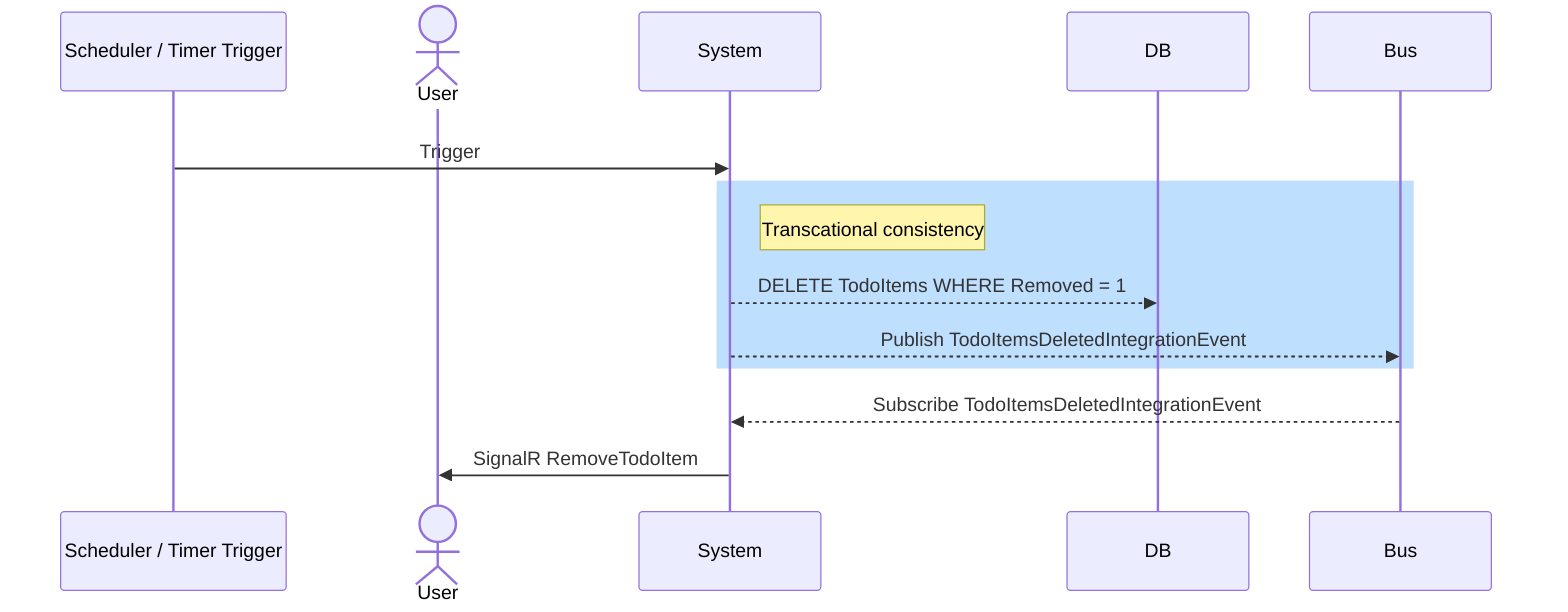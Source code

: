 sequenceDiagram
    rect rgb(255, 255, 255)
    participant TimerTrigger as Scheduler / Timer Trigger
    actor User
    participant System
    participant DB
    participant Bus
    TimerTrigger->>System: Trigger
    rect rgb(191, 223, 255)
    note right of System: Transcational consistency
    System-->>DB: DELETE TodoItems WHERE Removed = 1
    System-->>Bus: Publish TodoItemsDeletedIntegrationEvent
    end
    Bus-->>System: Subscribe TodoItemsDeletedIntegrationEvent
    System->>User: SignalR RemoveTodoItem
    end